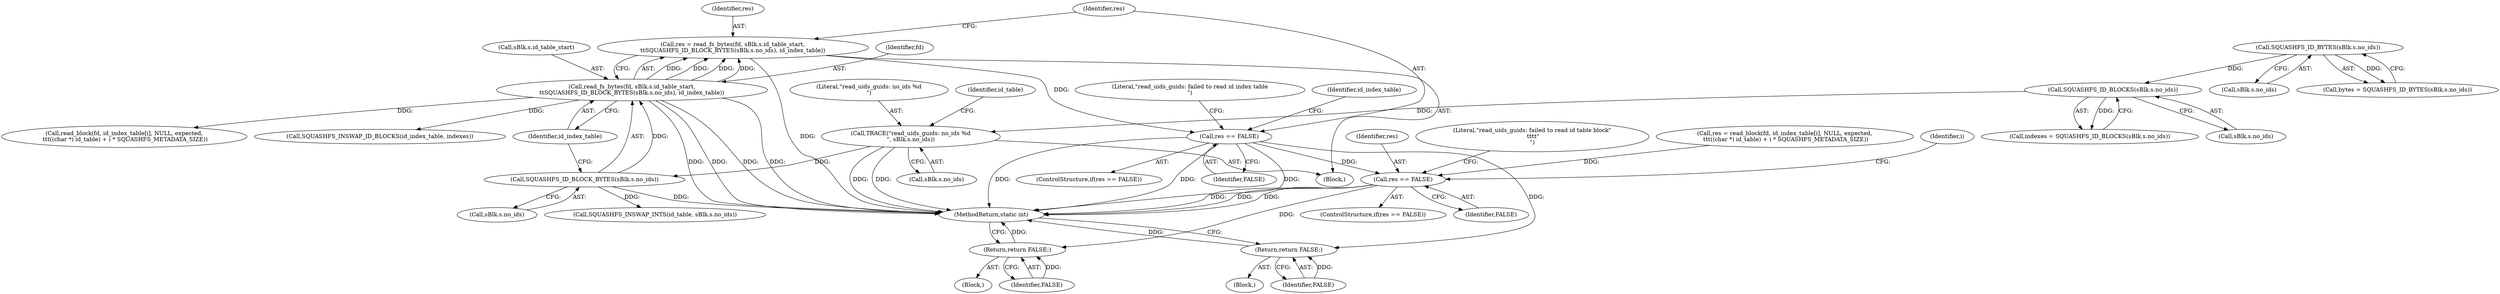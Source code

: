 digraph "0_squashfs-tools_f95864afe8833fe3ad782d714b41378e860977b1_3@API" {
"1000145" [label="(Call,res = read_fs_bytes(fd, sBlk.s.id_table_start,\n\t\tSQUASHFS_ID_BLOCK_BYTES(sBlk.s.no_ids), id_index_table))"];
"1000147" [label="(Call,read_fs_bytes(fd, sBlk.s.id_table_start,\n\t\tSQUASHFS_ID_BLOCK_BYTES(sBlk.s.no_ids), id_index_table))"];
"1000154" [label="(Call,SQUASHFS_ID_BLOCK_BYTES(sBlk.s.no_ids))"];
"1000125" [label="(Call,TRACE(\"read_uids_guids: no_ids %d\n\", sBlk.s.no_ids))"];
"1000118" [label="(Call,SQUASHFS_ID_BLOCKS(sBlk.s.no_ids))"];
"1000109" [label="(Call,SQUASHFS_ID_BYTES(sBlk.s.no_ids))"];
"1000162" [label="(Call,res == FALSE)"];
"1000168" [label="(Return,return FALSE;)"];
"1000221" [label="(Call,res == FALSE)"];
"1000227" [label="(Return,return FALSE;)"];
"1000116" [label="(Call,indexes = SQUASHFS_ID_BLOCKS(sBlk.s.no_ids))"];
"1000226" [label="(Literal,\"read_uids_guids: failed to read id table block\"\n \t\t\t\t\"\n\")"];
"1000206" [label="(Call,read_block(fd, id_index_table[i], NULL, expected,\n \t\t\t((char *) id_table) + i * SQUASHFS_METADATA_SIZE))"];
"1000109" [label="(Call,SQUASHFS_ID_BYTES(sBlk.s.no_ids))"];
"1000125" [label="(Call,TRACE(\"read_uids_guids: no_ids %d\n\", sBlk.s.no_ids))"];
"1000220" [label="(ControlStructure,if(res == FALSE))"];
"1000204" [label="(Call,res = read_block(fd, id_index_table[i], NULL, expected,\n \t\t\t((char *) id_table) + i * SQUASHFS_METADATA_SIZE))"];
"1000170" [label="(Call,SQUASHFS_INSWAP_ID_BLOCKS(id_index_table, indexes))"];
"1000145" [label="(Call,res = read_fs_bytes(fd, sBlk.s.id_table_start,\n\t\tSQUASHFS_ID_BLOCK_BYTES(sBlk.s.no_ids), id_index_table))"];
"1000163" [label="(Identifier,res)"];
"1000221" [label="(Call,res == FALSE)"];
"1000223" [label="(Identifier,FALSE)"];
"1000167" [label="(Literal,\"read_uids_guids: failed to read id index table\n\")"];
"1000110" [label="(Call,sBlk.s.no_ids)"];
"1000127" [label="(Call,sBlk.s.no_ids)"];
"1000119" [label="(Call,sBlk.s.no_ids)"];
"1000133" [label="(Identifier,id_table)"];
"1000118" [label="(Call,SQUASHFS_ID_BLOCKS(sBlk.s.no_ids))"];
"1000147" [label="(Call,read_fs_bytes(fd, sBlk.s.id_table_start,\n\t\tSQUASHFS_ID_BLOCK_BYTES(sBlk.s.no_ids), id_index_table))"];
"1000168" [label="(Return,return FALSE;)"];
"1000187" [label="(Identifier,i)"];
"1000227" [label="(Return,return FALSE;)"];
"1000165" [label="(Block,)"];
"1000149" [label="(Call,sBlk.s.id_table_start)"];
"1000238" [label="(MethodReturn,static int)"];
"1000224" [label="(Block,)"];
"1000222" [label="(Identifier,res)"];
"1000161" [label="(ControlStructure,if(res == FALSE))"];
"1000228" [label="(Identifier,FALSE)"];
"1000107" [label="(Call,bytes = SQUASHFS_ID_BYTES(sBlk.s.no_ids))"];
"1000148" [label="(Identifier,fd)"];
"1000155" [label="(Call,sBlk.s.no_ids)"];
"1000171" [label="(Identifier,id_index_table)"];
"1000103" [label="(Block,)"];
"1000162" [label="(Call,res == FALSE)"];
"1000160" [label="(Identifier,id_index_table)"];
"1000154" [label="(Call,SQUASHFS_ID_BLOCK_BYTES(sBlk.s.no_ids))"];
"1000164" [label="(Identifier,FALSE)"];
"1000169" [label="(Identifier,FALSE)"];
"1000146" [label="(Identifier,res)"];
"1000126" [label="(Literal,\"read_uids_guids: no_ids %d\n\")"];
"1000229" [label="(Call,SQUASHFS_INSWAP_INTS(id_table, sBlk.s.no_ids))"];
"1000145" -> "1000103"  [label="AST: "];
"1000145" -> "1000147"  [label="CFG: "];
"1000146" -> "1000145"  [label="AST: "];
"1000147" -> "1000145"  [label="AST: "];
"1000163" -> "1000145"  [label="CFG: "];
"1000145" -> "1000238"  [label="DDG: "];
"1000147" -> "1000145"  [label="DDG: "];
"1000147" -> "1000145"  [label="DDG: "];
"1000147" -> "1000145"  [label="DDG: "];
"1000147" -> "1000145"  [label="DDG: "];
"1000145" -> "1000162"  [label="DDG: "];
"1000147" -> "1000160"  [label="CFG: "];
"1000148" -> "1000147"  [label="AST: "];
"1000149" -> "1000147"  [label="AST: "];
"1000154" -> "1000147"  [label="AST: "];
"1000160" -> "1000147"  [label="AST: "];
"1000147" -> "1000238"  [label="DDG: "];
"1000147" -> "1000238"  [label="DDG: "];
"1000147" -> "1000238"  [label="DDG: "];
"1000147" -> "1000238"  [label="DDG: "];
"1000154" -> "1000147"  [label="DDG: "];
"1000147" -> "1000170"  [label="DDG: "];
"1000147" -> "1000206"  [label="DDG: "];
"1000154" -> "1000155"  [label="CFG: "];
"1000155" -> "1000154"  [label="AST: "];
"1000160" -> "1000154"  [label="CFG: "];
"1000154" -> "1000238"  [label="DDG: "];
"1000125" -> "1000154"  [label="DDG: "];
"1000154" -> "1000229"  [label="DDG: "];
"1000125" -> "1000103"  [label="AST: "];
"1000125" -> "1000127"  [label="CFG: "];
"1000126" -> "1000125"  [label="AST: "];
"1000127" -> "1000125"  [label="AST: "];
"1000133" -> "1000125"  [label="CFG: "];
"1000125" -> "1000238"  [label="DDG: "];
"1000125" -> "1000238"  [label="DDG: "];
"1000118" -> "1000125"  [label="DDG: "];
"1000118" -> "1000116"  [label="AST: "];
"1000118" -> "1000119"  [label="CFG: "];
"1000119" -> "1000118"  [label="AST: "];
"1000116" -> "1000118"  [label="CFG: "];
"1000118" -> "1000116"  [label="DDG: "];
"1000109" -> "1000118"  [label="DDG: "];
"1000109" -> "1000107"  [label="AST: "];
"1000109" -> "1000110"  [label="CFG: "];
"1000110" -> "1000109"  [label="AST: "];
"1000107" -> "1000109"  [label="CFG: "];
"1000109" -> "1000107"  [label="DDG: "];
"1000162" -> "1000161"  [label="AST: "];
"1000162" -> "1000164"  [label="CFG: "];
"1000163" -> "1000162"  [label="AST: "];
"1000164" -> "1000162"  [label="AST: "];
"1000167" -> "1000162"  [label="CFG: "];
"1000171" -> "1000162"  [label="CFG: "];
"1000162" -> "1000238"  [label="DDG: "];
"1000162" -> "1000238"  [label="DDG: "];
"1000162" -> "1000238"  [label="DDG: "];
"1000162" -> "1000168"  [label="DDG: "];
"1000162" -> "1000221"  [label="DDG: "];
"1000168" -> "1000165"  [label="AST: "];
"1000168" -> "1000169"  [label="CFG: "];
"1000169" -> "1000168"  [label="AST: "];
"1000238" -> "1000168"  [label="CFG: "];
"1000168" -> "1000238"  [label="DDG: "];
"1000169" -> "1000168"  [label="DDG: "];
"1000221" -> "1000220"  [label="AST: "];
"1000221" -> "1000223"  [label="CFG: "];
"1000222" -> "1000221"  [label="AST: "];
"1000223" -> "1000221"  [label="AST: "];
"1000226" -> "1000221"  [label="CFG: "];
"1000187" -> "1000221"  [label="CFG: "];
"1000221" -> "1000238"  [label="DDG: "];
"1000221" -> "1000238"  [label="DDG: "];
"1000221" -> "1000238"  [label="DDG: "];
"1000204" -> "1000221"  [label="DDG: "];
"1000221" -> "1000227"  [label="DDG: "];
"1000227" -> "1000224"  [label="AST: "];
"1000227" -> "1000228"  [label="CFG: "];
"1000228" -> "1000227"  [label="AST: "];
"1000238" -> "1000227"  [label="CFG: "];
"1000227" -> "1000238"  [label="DDG: "];
"1000228" -> "1000227"  [label="DDG: "];
}
